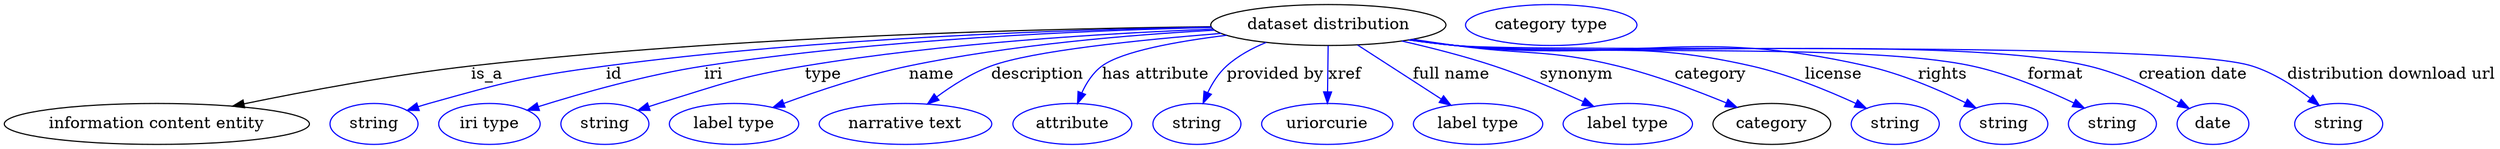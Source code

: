 digraph {
	graph [bb="0,0,2177.2,123"];
	node [label="\N"];
	"dataset distribution"	[height=0.5,
		label="dataset distribution",
		pos="1156.2,105",
		width=2.8525];
	"information content entity"	[height=0.5,
		pos="133.24,18",
		width=3.7011];
	"dataset distribution" -> "information content entity"	[label=is_a,
		lp="422.24,61.5",
		pos="e,199.55,33.618 1053.7,103.51 909.21,101.85 637.84,95.127 408.24,69 340.61,61.304 264.53,47.031 209.56,35.698"];
	id	[color=blue,
		height=0.5,
		label=string,
		pos="323.24,18",
		width=1.0652];
	"dataset distribution" -> id	[color=blue,
		label=id,
		lp="533.24,61.5",
		pos="e,352.23,29.954 1054,103.16 929.03,101.01 711.23,93.682 526.24,69 456.42,59.686 439.02,55.131 371.24,36 368.13,35.124 364.94,34.151 \
361.74,33.129",
		style=solid];
	iri	[color=blue,
		height=0.5,
		label="iri type",
		pos="424.24,18",
		width=1.2277];
	"dataset distribution" -> iri	[color=blue,
		label=iri,
		lp="619.24,61.5",
		pos="e,457.22,30.136 1054.2,102.89 944.25,100.42 764.43,92.728 611.24,69 560.78,61.185 504.36,45.037 466.81,33.198",
		style=solid];
	type	[color=blue,
		height=0.5,
		label=string,
		pos="525.24,18",
		width=1.0652];
	"dataset distribution" -> type	[color=blue,
		label=type,
		lp="715.24,61.5",
		pos="e,554.18,29.944 1055.3,101.42 962.31,97.82 820.7,89.266 699.24,69 641.71,59.402 627.94,53.27 572.24,36 569.48,35.145 566.64,34.225 \
563.8,33.271",
		style=solid];
	name	[color=blue,
		height=0.5,
		label="label type",
		pos="638.24,18",
		width=1.5707];
	"dataset distribution" -> name	[color=blue,
		label=name,
		lp="810.24,61.5",
		pos="e,672.05,32.535 1056.7,100.46 982.58,96.387 879.26,87.656 790.24,69 752.86,61.168 711.8,47.331 681.79,36.195",
		style=solid];
	description	[color=blue,
		height=0.5,
		label="narrative text",
		pos="788.24,18",
		width=2.0943];
	"dataset distribution" -> description	[color=blue,
		label=description,
		lp="901.74,61.5",
		pos="e,806.92,35.594 1062.1,97.734 989.98,92.021 896.97,82.42 861.24,69 844.61,62.752 828.1,51.943 815,41.97",
		style=solid];
	"has attribute"	[color=blue,
		height=0.5,
		label=attribute,
		pos="933.24,18",
		width=1.4443];
	"dataset distribution" -> "has attribute"	[color=blue,
		label="has attribute",
		lp="1005.2,61.5",
		pos="e,937.43,35.971 1067,96.069 1023,90.629 975.65,81.996 958.24,69 950.44,63.181 944.91,54.25 941.08,45.537",
		style=solid];
	"provided by"	[color=blue,
		height=0.5,
		label=string,
		pos="1041.2,18",
		width=1.0652];
	"dataset distribution" -> "provided by"	[color=blue,
		label="provided by",
		lp="1109.7,61.5",
		pos="e,1046.7,36.267 1101.9,89.719 1089.5,84.638 1077.1,77.887 1067.2,69 1060.2,62.627 1054.7,53.869 1050.7,45.463",
		style=solid];
	xref	[color=blue,
		height=0.5,
		label=uriorcurie,
		pos="1155.2,18",
		width=1.5887];
	"dataset distribution" -> xref	[color=blue,
		label=xref,
		lp="1170.7,61.5",
		pos="e,1155.4,36.175 1156,86.799 1155.9,75.163 1155.7,59.548 1155.6,46.237",
		style=solid];
	"full name"	[color=blue,
		height=0.5,
		label="label type",
		pos="1287.2,18",
		width=1.5707];
	"dataset distribution" -> "full name"	[color=blue,
		label="full name",
		lp="1263.7,61.5",
		pos="e,1263.5,34.404 1181.8,87.409 1202.7,73.846 1232.4,54.59 1254.9,39.961",
		style=solid];
	synonym	[color=blue,
		height=0.5,
		label="label type",
		pos="1418.2,18",
		width=1.5707];
	"dataset distribution" -> synonym	[color=blue,
		label=synonym,
		lp="1373.2,61.5",
		pos="e,1388.5,33.36 1220.4,90.936 1245.8,85.131 1275.2,77.644 1301.2,69 1327.8,60.174 1356.8,47.816 1379.3,37.594",
		style=solid];
	category	[height=0.5,
		pos="1544.2,18",
		width=1.4263];
	"dataset distribution" -> category	[color=blue,
		label=category,
		lp="1490.7,61.5",
		pos="e,1513.8,32.573 1229.9,92.439 1242.4,90.566 1255.2,88.689 1267.2,87 1330.2,78.184 1347.5,84.146 1409.2,69 1442.1,60.944 1478,47.427 \
1504.5,36.476",
		style=solid];
	license	[color=blue,
		height=0.5,
		label=string,
		pos="1652.2,18",
		width=1.0652];
	"dataset distribution" -> license	[color=blue,
		label=license,
		lp="1598.2,61.5",
		pos="e,1626.9,31.747 1228.1,92.112 1241.1,90.212 1254.5,88.41 1267.2,87 1381.9,74.255 1413.7,94.584 1526.2,69 1558.2,61.722 1592.8,47.531 \
1617.6,36.121",
		style=solid];
	rights	[color=blue,
		height=0.5,
		label=string,
		pos="1747.2,18",
		width=1.0652];
	"dataset distribution" -> rights	[color=blue,
		label=rights,
		lp="1693.7,61.5",
		pos="e,1722.8,32.143 1227.5,91.993 1240.7,90.082 1254.3,88.307 1267.2,87 1426.6,70.853 1471,104.33 1627.2,69 1657.6,62.131 1690.1,48.141 \
1713.6,36.701",
		style=solid];
	format	[color=blue,
		height=0.5,
		label=string,
		pos="1842.2,18",
		width=1.0652];
	"dataset distribution" -> format	[color=blue,
		label=format,
		lp="1792.7,61.5",
		pos="e,1817.6,31.988 1227.1,91.929 1240.4,90.011 1254.2,88.251 1267.2,87 1367.3,77.376 1621,90.245 1719.2,69 1750.7,62.205 1784.4,47.971 \
1808.5,36.421",
		style=solid];
	"creation date"	[color=blue,
		height=0.5,
		label=date,
		pos="1930.2,18",
		width=0.86659];
	"dataset distribution" -> "creation date"	[color=blue,
		label="creation date",
		lp="1912.7,61.5",
		pos="e,1909.4,31.599 1226.8,91.894 1240.2,89.967 1254.1,88.212 1267.2,87 1389.9,75.656 1701.3,97.235 1821.2,69 1849.5,62.349 1879.3,48.119 \
1900.6,36.535",
		style=solid];
	"distribution download url"	[color=blue,
		height=0.5,
		label=string,
		pos="2040.2,18",
		width=1.0652];
	"dataset distribution" -> "distribution download url"	[color=blue,
		label="distribution download url",
		lp="2086.2,61.5",
		pos="e,2023.3,34.213 1226.5,91.865 1240,89.928 1254,88.177 1267.2,87 1344.4,80.122 1890.3,92.18 1964.2,69 1982.8,63.169 2001.2,51.343 \
2015.2,40.656",
		style=solid];
	"named thing_category"	[color=blue,
		height=0.5,
		label="category type",
		pos="1351.2,105",
		width=2.0762];
}
